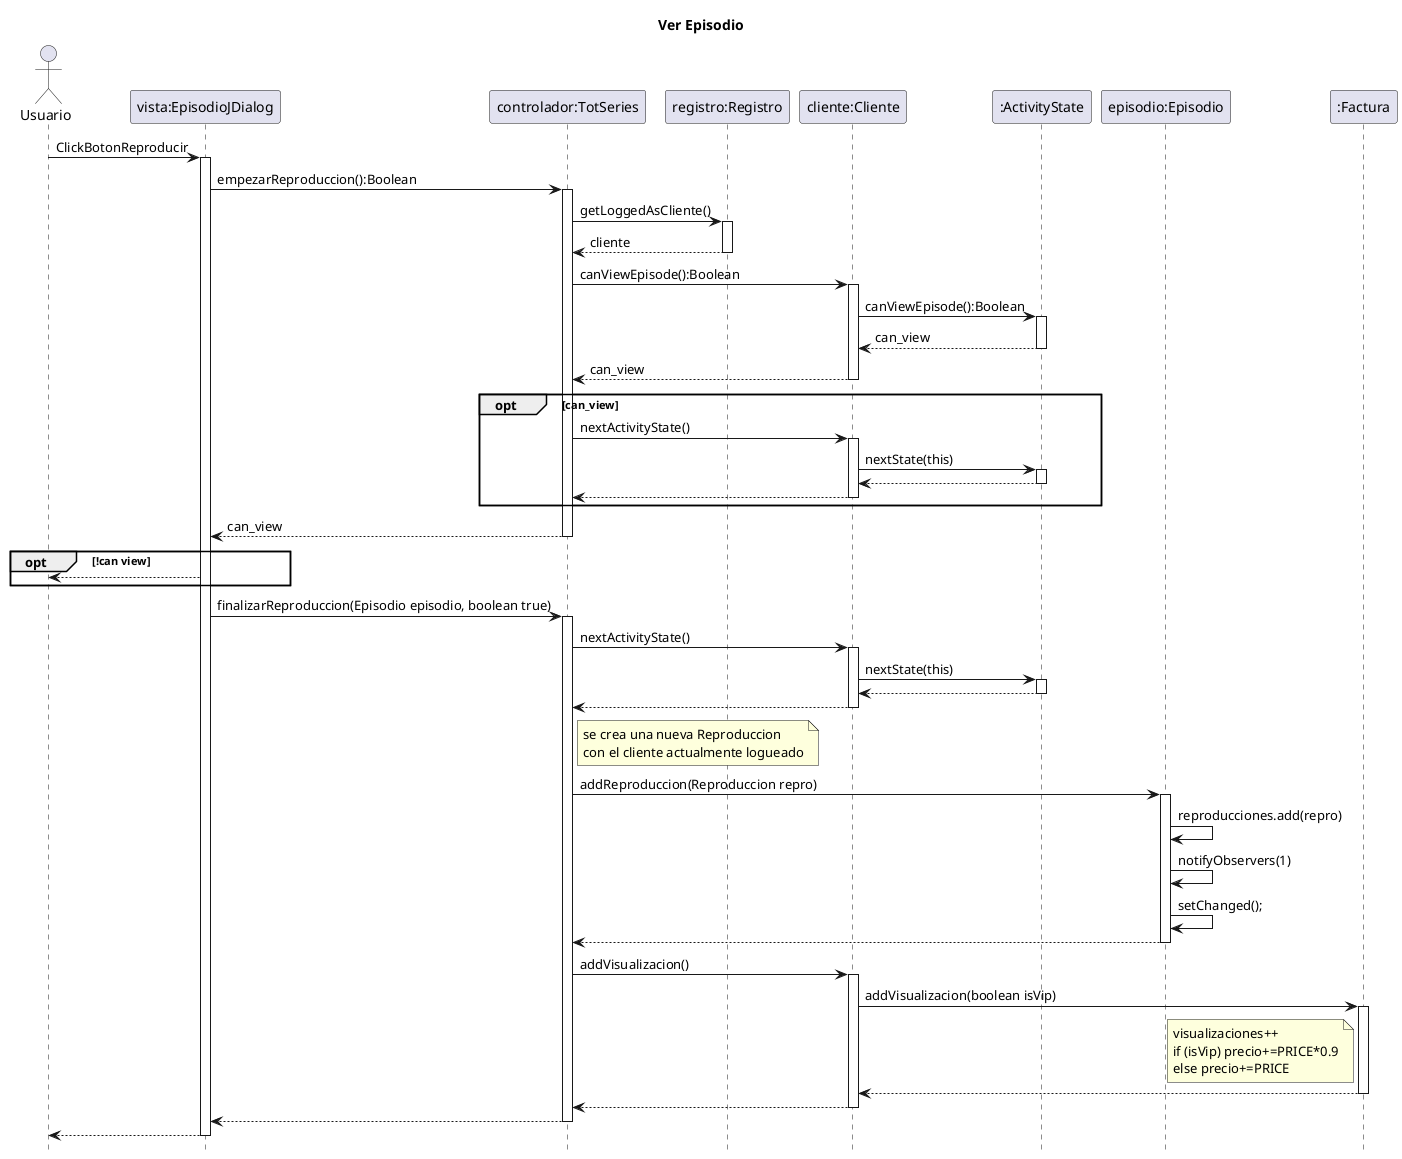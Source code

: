 @startuml
title		Ver Episodio
hide	footbox

actor	Usuario as usuario
participant "vista:EpisodioJDialog" as vista
participant "controlador:TotSeries" as totseries
participant "registro:Registro" as registro
participant "cliente:Cliente" as cliente
participant ":ActivityState" as state
participant "episodio:Episodio" as episodio
participant ":Factura" as factura

usuario -> vista : ClickBotonReproducir
activate vista
vista ->totseries : empezarReproduccion():Boolean
activate totseries
totseries -> registro : getLoggedAsCliente()
activate registro
registro --> totseries : cliente
deactivate registro
'
totseries -> cliente : canViewEpisode():Boolean
activate cliente
cliente -> state : canViewEpisode():Boolean
activate state
state --> cliente : can_view
deactivate state
cliente --> totseries : can_view
deactivate cliente
'  
opt can_view

    totseries -> cliente: nextActivityState()
    activate cliente
    cliente -> state:nextState(this)
    activate state
    state --> cliente
    deactivate state
    cliente --> totseries
    deactivate cliente
    
end opt

totseries -->vista: can_view
    deactivate totseries

opt !can view
    vista --> usuario
end opt

vista -> totseries : finalizarReproduccion(Episodio episodio, boolean true)
activate totseries
totseries -> cliente : nextActivityState()
activate cliente
cliente -> state : nextState(this)
activate state
state --> cliente
deactivate state
cliente --> totseries
deactivate cliente


note right totseries
    se crea una nueva Reproduccion
    con el cliente actualmente logueado
end note


totseries -> episodio :addReproduccion(Reproduccion repro)
activate episodio
episodio ->episodio: reproducciones.add(repro)
episodio ->episodio: notifyObservers(1)
episodio ->episodio: setChanged();
episodio --> totseries
deactivate episodio


totseries -> cliente: addVisualizacion()
activate cliente
cliente -> factura: addVisualizacion(boolean isVip)
activate factura
note left factura
    visualizaciones++
    if (isVip) precio+=PRICE*0.9
    else precio+=PRICE
end note
factura --> cliente
deactivate factura
cliente --> totseries
deactivate cliente

totseries --> vista
deactivate totseries
vista --> usuario
deactivate vista
@enduml
